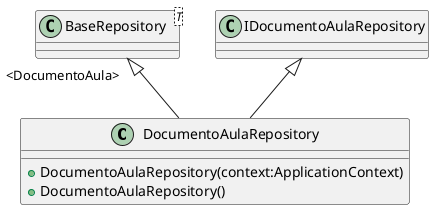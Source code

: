 @startuml
class DocumentoAulaRepository {
    + DocumentoAulaRepository(context:ApplicationContext)
    + DocumentoAulaRepository()
}
class "BaseRepository"<T> {
}
"BaseRepository" "<DocumentoAula>" <|-- DocumentoAulaRepository
IDocumentoAulaRepository <|-- DocumentoAulaRepository
@enduml
